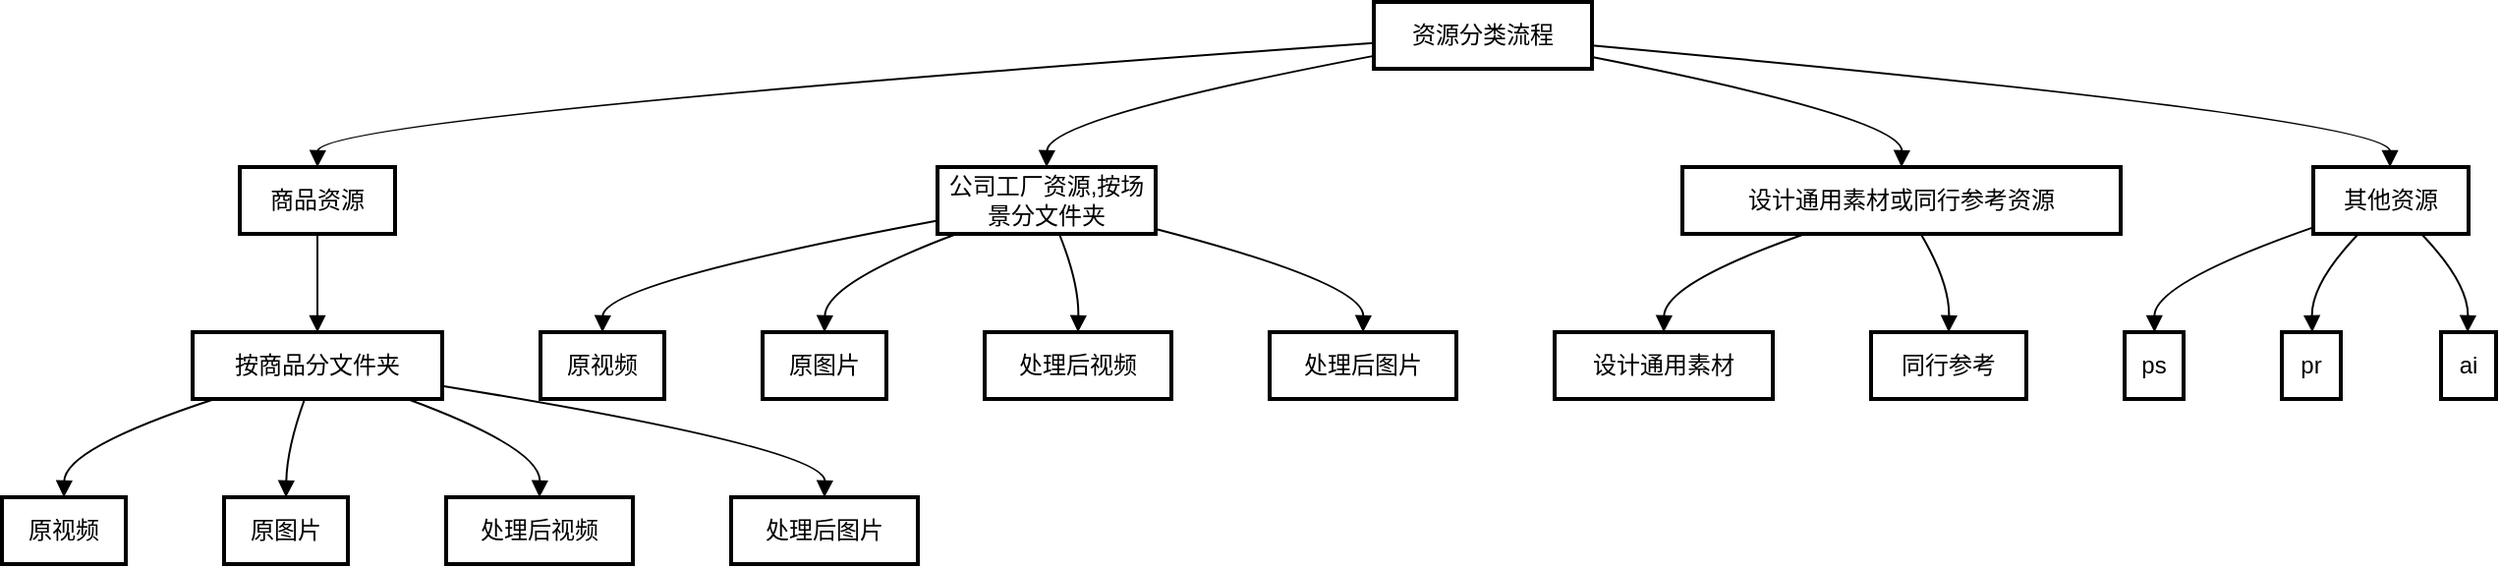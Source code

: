 <mxfile version="21.6.6" type="github">
  <diagram id="C5RBs43oDa-KdzZeNtuy" name="Page-1">
    <mxGraphModel dx="2074" dy="1150" grid="1" gridSize="10" guides="1" tooltips="1" connect="1" arrows="1" fold="1" page="1" pageScale="1" pageWidth="827" pageHeight="1169" math="0" shadow="0">
      <root>
        <mxCell id="WIyWlLk6GJQsqaUBKTNV-0" />
        <mxCell id="WIyWlLk6GJQsqaUBKTNV-1" parent="WIyWlLk6GJQsqaUBKTNV-0" />
        <mxCell id="xgGBC03-rgNvb6MldvB0-203" value="资源分类流程" style="whiteSpace=wrap;strokeWidth=2;" vertex="1" parent="WIyWlLk6GJQsqaUBKTNV-1">
          <mxGeometry x="718" y="20" width="111" height="34" as="geometry" />
        </mxCell>
        <mxCell id="xgGBC03-rgNvb6MldvB0-204" value="公司工厂资源,按场景分文件夹" style="whiteSpace=wrap;strokeWidth=2;" vertex="1" parent="WIyWlLk6GJQsqaUBKTNV-1">
          <mxGeometry x="496" y="104" width="111" height="34" as="geometry" />
        </mxCell>
        <mxCell id="xgGBC03-rgNvb6MldvB0-205" value="商品资源" style="whiteSpace=wrap;strokeWidth=2;" vertex="1" parent="WIyWlLk6GJQsqaUBKTNV-1">
          <mxGeometry x="141" y="104" width="79" height="34" as="geometry" />
        </mxCell>
        <mxCell id="xgGBC03-rgNvb6MldvB0-206" value="按商品分文件夹" style="whiteSpace=wrap;strokeWidth=2;" vertex="1" parent="WIyWlLk6GJQsqaUBKTNV-1">
          <mxGeometry x="117" y="188" width="127" height="34" as="geometry" />
        </mxCell>
        <mxCell id="xgGBC03-rgNvb6MldvB0-207" value="设计通用素材或同行参考资源" style="whiteSpace=wrap;strokeWidth=2;" vertex="1" parent="WIyWlLk6GJQsqaUBKTNV-1">
          <mxGeometry x="875" y="104" width="223" height="34" as="geometry" />
        </mxCell>
        <mxCell id="xgGBC03-rgNvb6MldvB0-208" value="其他资源" style="whiteSpace=wrap;strokeWidth=2;" vertex="1" parent="WIyWlLk6GJQsqaUBKTNV-1">
          <mxGeometry x="1196" y="104" width="79" height="34" as="geometry" />
        </mxCell>
        <mxCell id="xgGBC03-rgNvb6MldvB0-209" value="原视频" style="whiteSpace=wrap;strokeWidth=2;" vertex="1" parent="WIyWlLk6GJQsqaUBKTNV-1">
          <mxGeometry x="294" y="188" width="63" height="34" as="geometry" />
        </mxCell>
        <mxCell id="xgGBC03-rgNvb6MldvB0-210" value="原图片" style="whiteSpace=wrap;strokeWidth=2;" vertex="1" parent="WIyWlLk6GJQsqaUBKTNV-1">
          <mxGeometry x="407" y="188" width="63" height="34" as="geometry" />
        </mxCell>
        <mxCell id="xgGBC03-rgNvb6MldvB0-211" value="处理后视频" style="whiteSpace=wrap;strokeWidth=2;" vertex="1" parent="WIyWlLk6GJQsqaUBKTNV-1">
          <mxGeometry x="520" y="188" width="95" height="34" as="geometry" />
        </mxCell>
        <mxCell id="xgGBC03-rgNvb6MldvB0-212" value="处理后图片" style="whiteSpace=wrap;strokeWidth=2;" vertex="1" parent="WIyWlLk6GJQsqaUBKTNV-1">
          <mxGeometry x="665" y="188" width="95" height="34" as="geometry" />
        </mxCell>
        <mxCell id="xgGBC03-rgNvb6MldvB0-213" value="原视频" style="whiteSpace=wrap;strokeWidth=2;" vertex="1" parent="WIyWlLk6GJQsqaUBKTNV-1">
          <mxGeometry x="20" y="272" width="63" height="34" as="geometry" />
        </mxCell>
        <mxCell id="xgGBC03-rgNvb6MldvB0-214" value="原图片" style="whiteSpace=wrap;strokeWidth=2;" vertex="1" parent="WIyWlLk6GJQsqaUBKTNV-1">
          <mxGeometry x="133" y="272" width="63" height="34" as="geometry" />
        </mxCell>
        <mxCell id="xgGBC03-rgNvb6MldvB0-215" value="处理后视频" style="whiteSpace=wrap;strokeWidth=2;" vertex="1" parent="WIyWlLk6GJQsqaUBKTNV-1">
          <mxGeometry x="246" y="272" width="95" height="34" as="geometry" />
        </mxCell>
        <mxCell id="xgGBC03-rgNvb6MldvB0-216" value="处理后图片" style="whiteSpace=wrap;strokeWidth=2;" vertex="1" parent="WIyWlLk6GJQsqaUBKTNV-1">
          <mxGeometry x="391" y="272" width="95" height="34" as="geometry" />
        </mxCell>
        <mxCell id="xgGBC03-rgNvb6MldvB0-217" value="设计通用素材" style="whiteSpace=wrap;strokeWidth=2;" vertex="1" parent="WIyWlLk6GJQsqaUBKTNV-1">
          <mxGeometry x="810" y="188" width="111" height="34" as="geometry" />
        </mxCell>
        <mxCell id="xgGBC03-rgNvb6MldvB0-218" value="同行参考" style="whiteSpace=wrap;strokeWidth=2;" vertex="1" parent="WIyWlLk6GJQsqaUBKTNV-1">
          <mxGeometry x="971" y="188" width="79" height="34" as="geometry" />
        </mxCell>
        <mxCell id="xgGBC03-rgNvb6MldvB0-219" value="ps" style="whiteSpace=wrap;strokeWidth=2;" vertex="1" parent="WIyWlLk6GJQsqaUBKTNV-1">
          <mxGeometry x="1100" y="188" width="30" height="34" as="geometry" />
        </mxCell>
        <mxCell id="xgGBC03-rgNvb6MldvB0-220" value="pr" style="whiteSpace=wrap;strokeWidth=2;" vertex="1" parent="WIyWlLk6GJQsqaUBKTNV-1">
          <mxGeometry x="1180" y="188" width="30" height="34" as="geometry" />
        </mxCell>
        <mxCell id="xgGBC03-rgNvb6MldvB0-221" value="ai" style="whiteSpace=wrap;strokeWidth=2;" vertex="1" parent="WIyWlLk6GJQsqaUBKTNV-1">
          <mxGeometry x="1261" y="188" width="28" height="34" as="geometry" />
        </mxCell>
        <mxCell id="xgGBC03-rgNvb6MldvB0-222" value="" style="curved=1;startArrow=none;endArrow=block;exitX=-0.005;exitY=0.81;entryX=0.5;entryY=0;rounded=0;" edge="1" parent="WIyWlLk6GJQsqaUBKTNV-1" source="xgGBC03-rgNvb6MldvB0-203" target="xgGBC03-rgNvb6MldvB0-204">
          <mxGeometry relative="1" as="geometry">
            <Array as="points">
              <mxPoint x="552" y="79" />
            </Array>
          </mxGeometry>
        </mxCell>
        <mxCell id="xgGBC03-rgNvb6MldvB0-223" value="" style="curved=1;startArrow=none;endArrow=block;exitX=-0.005;exitY=0.616;entryX=0.5;entryY=0;rounded=0;" edge="1" parent="WIyWlLk6GJQsqaUBKTNV-1" source="xgGBC03-rgNvb6MldvB0-203" target="xgGBC03-rgNvb6MldvB0-205">
          <mxGeometry relative="1" as="geometry">
            <Array as="points">
              <mxPoint x="181" y="79" />
            </Array>
          </mxGeometry>
        </mxCell>
        <mxCell id="xgGBC03-rgNvb6MldvB0-224" value="" style="curved=1;startArrow=none;endArrow=block;exitX=0.5;exitY=1;entryX=0.5;entryY=0;rounded=0;" edge="1" parent="WIyWlLk6GJQsqaUBKTNV-1" source="xgGBC03-rgNvb6MldvB0-205" target="xgGBC03-rgNvb6MldvB0-206">
          <mxGeometry relative="1" as="geometry">
            <Array as="points" />
          </mxGeometry>
        </mxCell>
        <mxCell id="xgGBC03-rgNvb6MldvB0-225" value="" style="curved=1;startArrow=none;endArrow=block;exitX=0.995;exitY=0.821;entryX=0.5;entryY=0;rounded=0;" edge="1" parent="WIyWlLk6GJQsqaUBKTNV-1" source="xgGBC03-rgNvb6MldvB0-203" target="xgGBC03-rgNvb6MldvB0-207">
          <mxGeometry relative="1" as="geometry">
            <Array as="points">
              <mxPoint x="987" y="79" />
            </Array>
          </mxGeometry>
        </mxCell>
        <mxCell id="xgGBC03-rgNvb6MldvB0-226" value="" style="curved=1;startArrow=none;endArrow=block;exitX=0.995;exitY=0.648;entryX=0.494;entryY=0;rounded=0;" edge="1" parent="WIyWlLk6GJQsqaUBKTNV-1" source="xgGBC03-rgNvb6MldvB0-203" target="xgGBC03-rgNvb6MldvB0-208">
          <mxGeometry relative="1" as="geometry">
            <Array as="points">
              <mxPoint x="1235" y="79" />
            </Array>
          </mxGeometry>
        </mxCell>
        <mxCell id="xgGBC03-rgNvb6MldvB0-227" value="" style="curved=1;startArrow=none;endArrow=block;exitX=0;exitY=0.803;entryX=0.5;entryY=0;rounded=0;" edge="1" parent="WIyWlLk6GJQsqaUBKTNV-1" source="xgGBC03-rgNvb6MldvB0-204" target="xgGBC03-rgNvb6MldvB0-209">
          <mxGeometry relative="1" as="geometry">
            <Array as="points">
              <mxPoint x="326" y="163" />
            </Array>
          </mxGeometry>
        </mxCell>
        <mxCell id="xgGBC03-rgNvb6MldvB0-228" value="" style="curved=1;startArrow=none;endArrow=block;exitX=0.088;exitY=1;entryX=0.5;entryY=0;rounded=0;" edge="1" parent="WIyWlLk6GJQsqaUBKTNV-1" source="xgGBC03-rgNvb6MldvB0-204" target="xgGBC03-rgNvb6MldvB0-210">
          <mxGeometry relative="1" as="geometry">
            <Array as="points">
              <mxPoint x="439" y="163" />
            </Array>
          </mxGeometry>
        </mxCell>
        <mxCell id="xgGBC03-rgNvb6MldvB0-229" value="" style="curved=1;startArrow=none;endArrow=block;exitX=0.558;exitY=1;entryX=0.5;entryY=0;rounded=0;" edge="1" parent="WIyWlLk6GJQsqaUBKTNV-1" source="xgGBC03-rgNvb6MldvB0-204" target="xgGBC03-rgNvb6MldvB0-211">
          <mxGeometry relative="1" as="geometry">
            <Array as="points">
              <mxPoint x="568" y="163" />
            </Array>
          </mxGeometry>
        </mxCell>
        <mxCell id="xgGBC03-rgNvb6MldvB0-230" value="" style="curved=1;startArrow=none;endArrow=block;exitX=1;exitY=0.926;entryX=0.5;entryY=0;rounded=0;" edge="1" parent="WIyWlLk6GJQsqaUBKTNV-1" source="xgGBC03-rgNvb6MldvB0-204" target="xgGBC03-rgNvb6MldvB0-212">
          <mxGeometry relative="1" as="geometry">
            <Array as="points">
              <mxPoint x="713" y="163" />
            </Array>
          </mxGeometry>
        </mxCell>
        <mxCell id="xgGBC03-rgNvb6MldvB0-231" value="" style="curved=1;startArrow=none;endArrow=block;exitX=0.089;exitY=1;entryX=0.5;entryY=0;rounded=0;" edge="1" parent="WIyWlLk6GJQsqaUBKTNV-1" source="xgGBC03-rgNvb6MldvB0-206" target="xgGBC03-rgNvb6MldvB0-213">
          <mxGeometry relative="1" as="geometry">
            <Array as="points">
              <mxPoint x="52" y="247" />
            </Array>
          </mxGeometry>
        </mxCell>
        <mxCell id="xgGBC03-rgNvb6MldvB0-232" value="" style="curved=1;startArrow=none;endArrow=block;exitX=0.449;exitY=1;entryX=0.5;entryY=0;rounded=0;" edge="1" parent="WIyWlLk6GJQsqaUBKTNV-1" source="xgGBC03-rgNvb6MldvB0-206" target="xgGBC03-rgNvb6MldvB0-214">
          <mxGeometry relative="1" as="geometry">
            <Array as="points">
              <mxPoint x="165" y="247" />
            </Array>
          </mxGeometry>
        </mxCell>
        <mxCell id="xgGBC03-rgNvb6MldvB0-233" value="" style="curved=1;startArrow=none;endArrow=block;exitX=0.86;exitY=1;entryX=0.5;entryY=0;rounded=0;" edge="1" parent="WIyWlLk6GJQsqaUBKTNV-1" source="xgGBC03-rgNvb6MldvB0-206" target="xgGBC03-rgNvb6MldvB0-215">
          <mxGeometry relative="1" as="geometry">
            <Array as="points">
              <mxPoint x="294" y="247" />
            </Array>
          </mxGeometry>
        </mxCell>
        <mxCell id="xgGBC03-rgNvb6MldvB0-234" value="" style="curved=1;startArrow=none;endArrow=block;exitX=1.0;exitY=0.804;entryX=0.5;entryY=0;rounded=0;" edge="1" parent="WIyWlLk6GJQsqaUBKTNV-1" source="xgGBC03-rgNvb6MldvB0-206" target="xgGBC03-rgNvb6MldvB0-216">
          <mxGeometry relative="1" as="geometry">
            <Array as="points">
              <mxPoint x="439" y="247" />
            </Array>
          </mxGeometry>
        </mxCell>
        <mxCell id="xgGBC03-rgNvb6MldvB0-235" value="" style="curved=1;startArrow=none;endArrow=block;exitX=0.28;exitY=1;entryX=0.5;entryY=0;rounded=0;" edge="1" parent="WIyWlLk6GJQsqaUBKTNV-1" source="xgGBC03-rgNvb6MldvB0-207" target="xgGBC03-rgNvb6MldvB0-217">
          <mxGeometry relative="1" as="geometry">
            <Array as="points">
              <mxPoint x="866" y="163" />
            </Array>
          </mxGeometry>
        </mxCell>
        <mxCell id="xgGBC03-rgNvb6MldvB0-236" value="" style="curved=1;startArrow=none;endArrow=block;exitX=0.544;exitY=1;entryX=0.5;entryY=0;rounded=0;" edge="1" parent="WIyWlLk6GJQsqaUBKTNV-1" source="xgGBC03-rgNvb6MldvB0-207" target="xgGBC03-rgNvb6MldvB0-218">
          <mxGeometry relative="1" as="geometry">
            <Array as="points">
              <mxPoint x="1011" y="163" />
            </Array>
          </mxGeometry>
        </mxCell>
        <mxCell id="xgGBC03-rgNvb6MldvB0-237" value="" style="curved=1;startArrow=none;endArrow=block;exitX=-0.006;exitY=0.907;entryX=0.507;entryY=0;rounded=0;" edge="1" parent="WIyWlLk6GJQsqaUBKTNV-1" source="xgGBC03-rgNvb6MldvB0-208" target="xgGBC03-rgNvb6MldvB0-219">
          <mxGeometry relative="1" as="geometry">
            <Array as="points">
              <mxPoint x="1115" y="163" />
            </Array>
          </mxGeometry>
        </mxCell>
        <mxCell id="xgGBC03-rgNvb6MldvB0-238" value="" style="curved=1;startArrow=none;endArrow=block;exitX=0.291;exitY=1;entryX=0.516;entryY=0;rounded=0;" edge="1" parent="WIyWlLk6GJQsqaUBKTNV-1" source="xgGBC03-rgNvb6MldvB0-208" target="xgGBC03-rgNvb6MldvB0-220">
          <mxGeometry relative="1" as="geometry">
            <Array as="points">
              <mxPoint x="1195" y="163" />
            </Array>
          </mxGeometry>
        </mxCell>
        <mxCell id="xgGBC03-rgNvb6MldvB0-239" value="" style="curved=1;startArrow=none;endArrow=block;exitX=0.696;exitY=1;entryX=0.483;entryY=0;rounded=0;" edge="1" parent="WIyWlLk6GJQsqaUBKTNV-1" source="xgGBC03-rgNvb6MldvB0-208" target="xgGBC03-rgNvb6MldvB0-221">
          <mxGeometry relative="1" as="geometry">
            <Array as="points">
              <mxPoint x="1275" y="163" />
            </Array>
          </mxGeometry>
        </mxCell>
      </root>
    </mxGraphModel>
  </diagram>
</mxfile>
